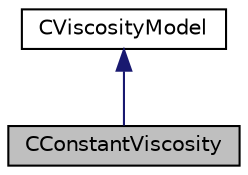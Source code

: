digraph "CConstantViscosity"
{
 // LATEX_PDF_SIZE
  edge [fontname="Helvetica",fontsize="10",labelfontname="Helvetica",labelfontsize="10"];
  node [fontname="Helvetica",fontsize="10",shape=record];
  Node1 [label="CConstantViscosity",height=0.2,width=0.4,color="black", fillcolor="grey75", style="filled", fontcolor="black",tooltip="Defines a constant viscosity model."];
  Node2 -> Node1 [dir="back",color="midnightblue",fontsize="10",style="solid",fontname="Helvetica"];
  Node2 [label="CViscosityModel",height=0.2,width=0.4,color="black", fillcolor="white", style="filled",URL="$classCViscosityModel.html",tooltip="Interface class for defining the laminar viscosity model."];
}
